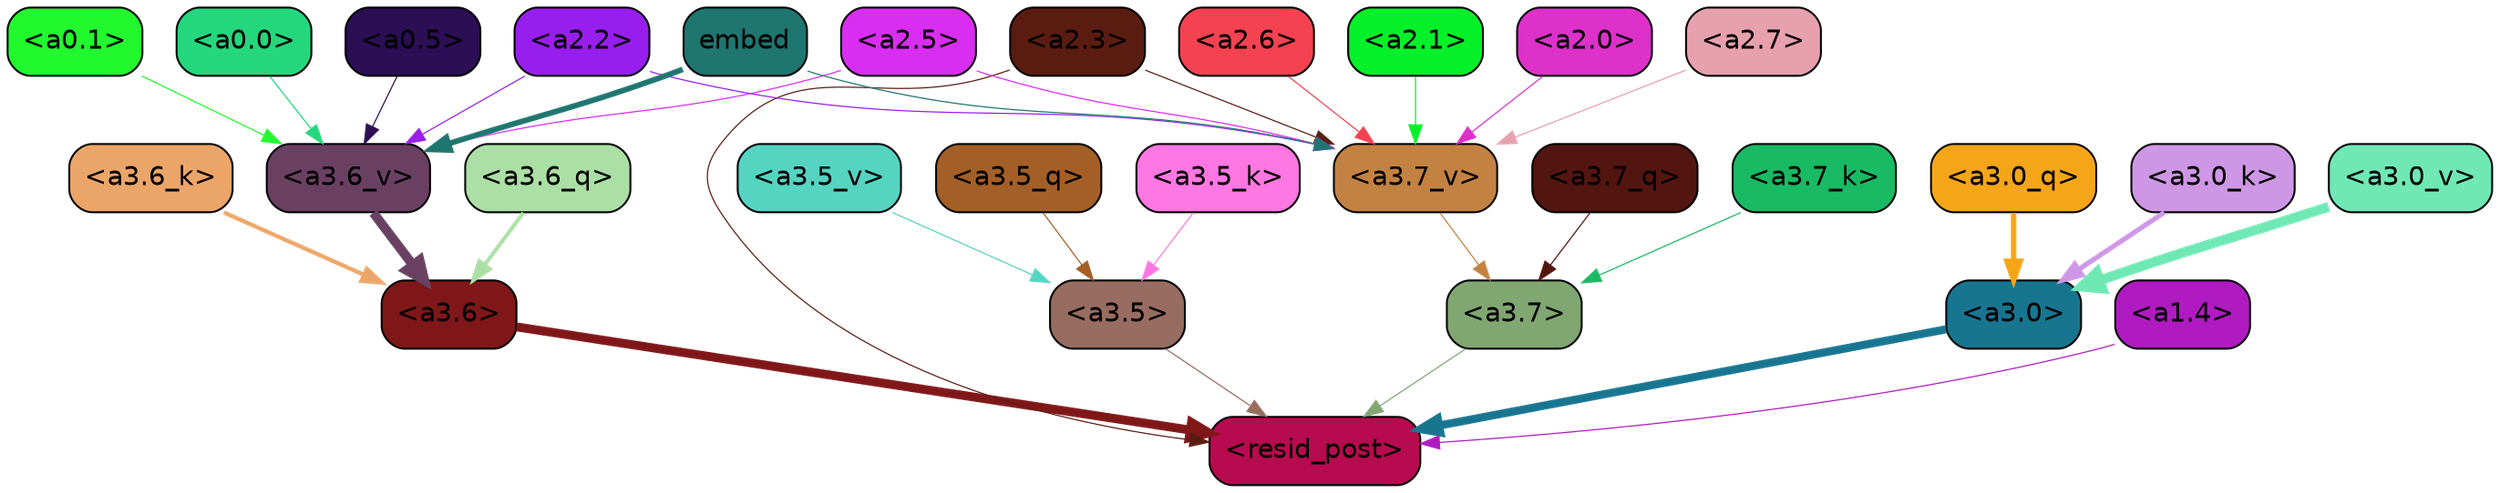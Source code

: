 strict digraph "" {
	graph [bgcolor=transparent,
		layout=dot,
		overlap=false,
		splines=true
	];
	"<a3.7>"	[color=black,
		fillcolor="#80a671",
		fontname=Helvetica,
		shape=box,
		style="filled, rounded"];
	"<resid_post>"	[color=black,
		fillcolor="#b60b4e",
		fontname=Helvetica,
		shape=box,
		style="filled, rounded"];
	"<a3.7>" -> "<resid_post>"	[color="#80a671",
		penwidth=0.6];
	"<a3.6>"	[color=black,
		fillcolor="#7f1719",
		fontname=Helvetica,
		shape=box,
		style="filled, rounded"];
	"<a3.6>" -> "<resid_post>"	[color="#7f1719",
		penwidth=4.6696330308914185];
	"<a3.5>"	[color=black,
		fillcolor="#976c61",
		fontname=Helvetica,
		shape=box,
		style="filled, rounded"];
	"<a3.5>" -> "<resid_post>"	[color="#976c61",
		penwidth=0.6];
	"<a3.0>"	[color=black,
		fillcolor="#187590",
		fontname=Helvetica,
		shape=box,
		style="filled, rounded"];
	"<a3.0>" -> "<resid_post>"	[color="#187590",
		penwidth=4.282557368278503];
	"<a2.3>"	[color=black,
		fillcolor="#5a1c11",
		fontname=Helvetica,
		shape=box,
		style="filled, rounded"];
	"<a2.3>" -> "<resid_post>"	[color="#5a1c11",
		penwidth=0.6];
	"<a3.7_v>"	[color=black,
		fillcolor="#c38242",
		fontname=Helvetica,
		shape=box,
		style="filled, rounded"];
	"<a2.3>" -> "<a3.7_v>"	[color="#5a1c11",
		penwidth=0.6];
	"<a1.4>"	[color=black,
		fillcolor="#af1bc0",
		fontname=Helvetica,
		shape=box,
		style="filled, rounded"];
	"<a1.4>" -> "<resid_post>"	[color="#af1bc0",
		penwidth=0.6];
	"<a3.7_q>"	[color=black,
		fillcolor="#531510",
		fontname=Helvetica,
		shape=box,
		style="filled, rounded"];
	"<a3.7_q>" -> "<a3.7>"	[color="#531510",
		penwidth=0.6];
	"<a3.6_q>"	[color=black,
		fillcolor="#abdfa5",
		fontname=Helvetica,
		shape=box,
		style="filled, rounded"];
	"<a3.6_q>" -> "<a3.6>"	[color="#abdfa5",
		penwidth=2.03758105635643];
	"<a3.5_q>"	[color=black,
		fillcolor="#a45f26",
		fontname=Helvetica,
		shape=box,
		style="filled, rounded"];
	"<a3.5_q>" -> "<a3.5>"	[color="#a45f26",
		penwidth=0.6];
	"<a3.0_q>"	[color=black,
		fillcolor="#f4a618",
		fontname=Helvetica,
		shape=box,
		style="filled, rounded"];
	"<a3.0_q>" -> "<a3.0>"	[color="#f4a618",
		penwidth=2.8638100624084473];
	"<a3.7_k>"	[color=black,
		fillcolor="#18ba63",
		fontname=Helvetica,
		shape=box,
		style="filled, rounded"];
	"<a3.7_k>" -> "<a3.7>"	[color="#18ba63",
		penwidth=0.6];
	"<a3.6_k>"	[color=black,
		fillcolor="#eca568",
		fontname=Helvetica,
		shape=box,
		style="filled, rounded"];
	"<a3.6_k>" -> "<a3.6>"	[color="#eca568",
		penwidth=2.174198240041733];
	"<a3.5_k>"	[color=black,
		fillcolor="#ff77e2",
		fontname=Helvetica,
		shape=box,
		style="filled, rounded"];
	"<a3.5_k>" -> "<a3.5>"	[color="#ff77e2",
		penwidth=0.6];
	"<a3.0_k>"	[color=black,
		fillcolor="#ce97e5",
		fontname=Helvetica,
		shape=box,
		style="filled, rounded"];
	"<a3.0_k>" -> "<a3.0>"	[color="#ce97e5",
		penwidth=2.6274144649505615];
	"<a3.7_v>" -> "<a3.7>"	[color="#c38242",
		penwidth=0.6];
	"<a3.6_v>"	[color=black,
		fillcolor="#694062",
		fontname=Helvetica,
		shape=box,
		style="filled, rounded"];
	"<a3.6_v>" -> "<a3.6>"	[color="#694062",
		penwidth=5.002329230308533];
	"<a3.5_v>"	[color=black,
		fillcolor="#55d4c2",
		fontname=Helvetica,
		shape=box,
		style="filled, rounded"];
	"<a3.5_v>" -> "<a3.5>"	[color="#55d4c2",
		penwidth=0.6];
	"<a3.0_v>"	[color=black,
		fillcolor="#6fe8b6",
		fontname=Helvetica,
		shape=box,
		style="filled, rounded"];
	"<a3.0_v>" -> "<a3.0>"	[color="#6fe8b6",
		penwidth=5.188832879066467];
	"<a2.7>"	[color=black,
		fillcolor="#e6a0ae",
		fontname=Helvetica,
		shape=box,
		style="filled, rounded"];
	"<a2.7>" -> "<a3.7_v>"	[color="#e6a0ae",
		penwidth=0.6];
	"<a2.6>"	[color=black,
		fillcolor="#f44251",
		fontname=Helvetica,
		shape=box,
		style="filled, rounded"];
	"<a2.6>" -> "<a3.7_v>"	[color="#f44251",
		penwidth=0.6];
	"<a2.5>"	[color=black,
		fillcolor="#d92df1",
		fontname=Helvetica,
		shape=box,
		style="filled, rounded"];
	"<a2.5>" -> "<a3.7_v>"	[color="#d92df1",
		penwidth=0.6];
	"<a2.5>" -> "<a3.6_v>"	[color="#d92df1",
		penwidth=0.6];
	"<a2.2>"	[color=black,
		fillcolor="#971eec",
		fontname=Helvetica,
		shape=box,
		style="filled, rounded"];
	"<a2.2>" -> "<a3.7_v>"	[color="#971eec",
		penwidth=0.6];
	"<a2.2>" -> "<a3.6_v>"	[color="#971eec",
		penwidth=0.6];
	"<a2.1>"	[color=black,
		fillcolor="#04f029",
		fontname=Helvetica,
		shape=box,
		style="filled, rounded"];
	"<a2.1>" -> "<a3.7_v>"	[color="#04f029",
		penwidth=0.6];
	"<a2.0>"	[color=black,
		fillcolor="#dd31ca",
		fontname=Helvetica,
		shape=box,
		style="filled, rounded"];
	"<a2.0>" -> "<a3.7_v>"	[color="#dd31ca",
		penwidth=0.6];
	embed	[color=black,
		fillcolor="#1f756f",
		fontname=Helvetica,
		shape=box,
		style="filled, rounded"];
	embed -> "<a3.7_v>"	[color="#1f756f",
		penwidth=0.6];
	embed -> "<a3.6_v>"	[color="#1f756f",
		penwidth=2.9588699340820312];
	"<a0.5>"	[color=black,
		fillcolor="#2b0e54",
		fontname=Helvetica,
		shape=box,
		style="filled, rounded"];
	"<a0.5>" -> "<a3.6_v>"	[color="#2b0e54",
		penwidth=0.6];
	"<a0.1>"	[color=black,
		fillcolor="#21f82e",
		fontname=Helvetica,
		shape=box,
		style="filled, rounded"];
	"<a0.1>" -> "<a3.6_v>"	[color="#21f82e",
		penwidth=0.6];
	"<a0.0>"	[color=black,
		fillcolor="#24d77d",
		fontname=Helvetica,
		shape=box,
		style="filled, rounded"];
	"<a0.0>" -> "<a3.6_v>"	[color="#24d77d",
		penwidth=0.6];
}
